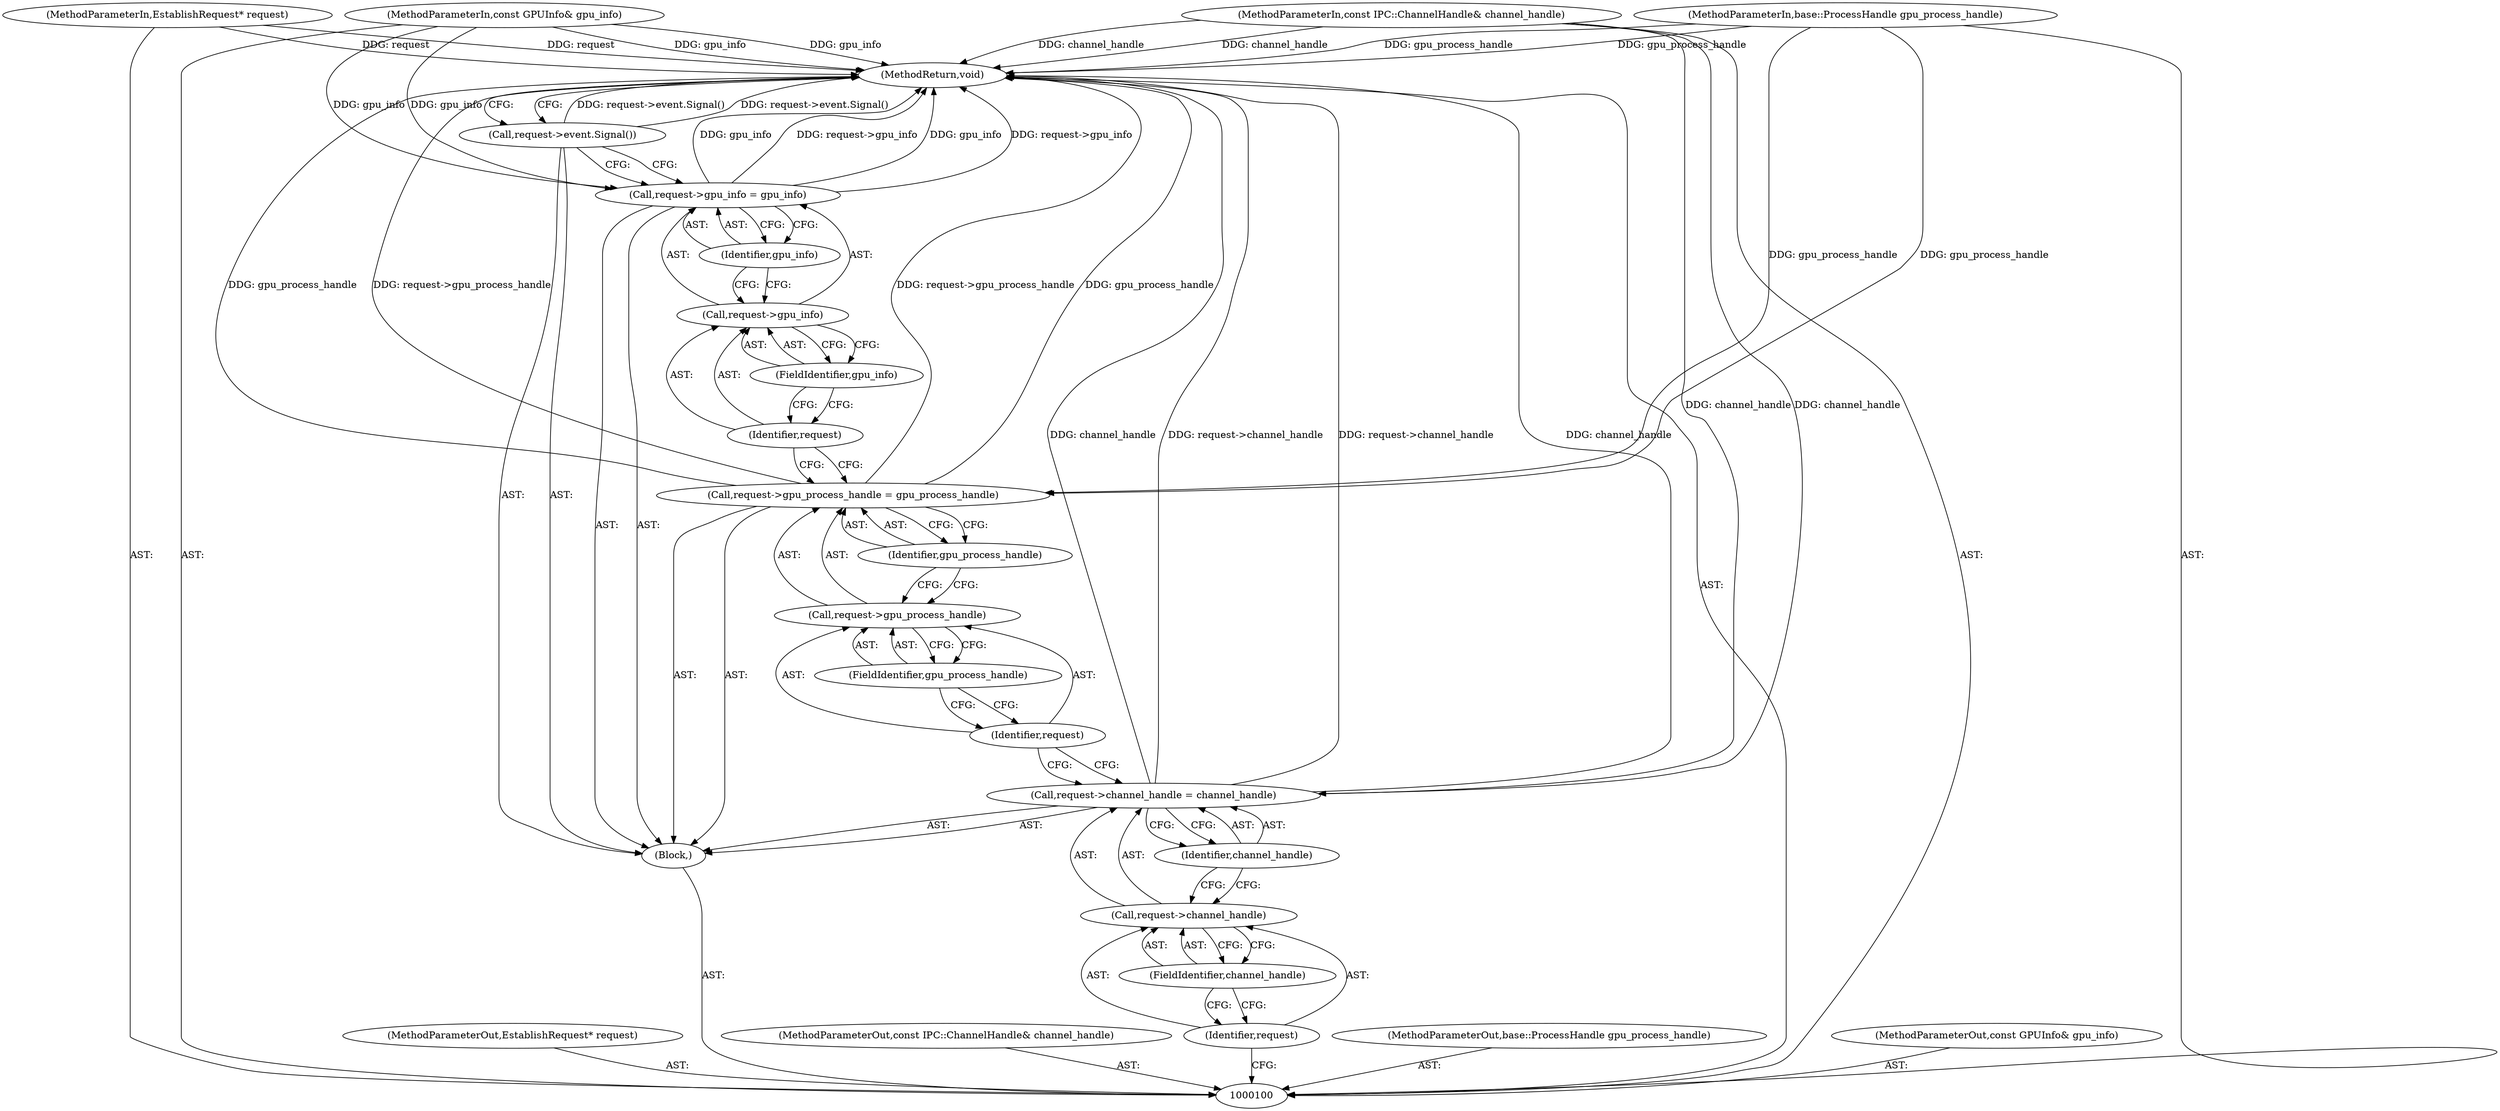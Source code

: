 digraph "1_Chrome_cd0bd79d6ebdb72183e6f0833673464cc10b3600_2" {
"1000122" [label="(MethodReturn,void)"];
"1000101" [label="(MethodParameterIn,EstablishRequest* request)"];
"1000142" [label="(MethodParameterOut,EstablishRequest* request)"];
"1000102" [label="(MethodParameterIn,const IPC::ChannelHandle& channel_handle)"];
"1000143" [label="(MethodParameterOut,const IPC::ChannelHandle& channel_handle)"];
"1000103" [label="(MethodParameterIn,base::ProcessHandle gpu_process_handle)"];
"1000144" [label="(MethodParameterOut,base::ProcessHandle gpu_process_handle)"];
"1000105" [label="(Block,)"];
"1000104" [label="(MethodParameterIn,const GPUInfo& gpu_info)"];
"1000145" [label="(MethodParameterOut,const GPUInfo& gpu_info)"];
"1000109" [label="(FieldIdentifier,channel_handle)"];
"1000110" [label="(Identifier,channel_handle)"];
"1000106" [label="(Call,request->channel_handle = channel_handle)"];
"1000107" [label="(Call,request->channel_handle)"];
"1000108" [label="(Identifier,request)"];
"1000114" [label="(FieldIdentifier,gpu_process_handle)"];
"1000111" [label="(Call,request->gpu_process_handle = gpu_process_handle)"];
"1000112" [label="(Call,request->gpu_process_handle)"];
"1000113" [label="(Identifier,request)"];
"1000115" [label="(Identifier,gpu_process_handle)"];
"1000119" [label="(FieldIdentifier,gpu_info)"];
"1000120" [label="(Identifier,gpu_info)"];
"1000116" [label="(Call,request->gpu_info = gpu_info)"];
"1000117" [label="(Call,request->gpu_info)"];
"1000118" [label="(Identifier,request)"];
"1000121" [label="(Call,request->event.Signal())"];
"1000122" -> "1000100"  [label="AST: "];
"1000122" -> "1000121"  [label="CFG: "];
"1000116" -> "1000122"  [label="DDG: request->gpu_info"];
"1000116" -> "1000122"  [label="DDG: gpu_info"];
"1000106" -> "1000122"  [label="DDG: request->channel_handle"];
"1000106" -> "1000122"  [label="DDG: channel_handle"];
"1000104" -> "1000122"  [label="DDG: gpu_info"];
"1000103" -> "1000122"  [label="DDG: gpu_process_handle"];
"1000111" -> "1000122"  [label="DDG: gpu_process_handle"];
"1000111" -> "1000122"  [label="DDG: request->gpu_process_handle"];
"1000121" -> "1000122"  [label="DDG: request->event.Signal()"];
"1000102" -> "1000122"  [label="DDG: channel_handle"];
"1000101" -> "1000122"  [label="DDG: request"];
"1000101" -> "1000100"  [label="AST: "];
"1000101" -> "1000122"  [label="DDG: request"];
"1000142" -> "1000100"  [label="AST: "];
"1000102" -> "1000100"  [label="AST: "];
"1000102" -> "1000122"  [label="DDG: channel_handle"];
"1000102" -> "1000106"  [label="DDG: channel_handle"];
"1000143" -> "1000100"  [label="AST: "];
"1000103" -> "1000100"  [label="AST: "];
"1000103" -> "1000122"  [label="DDG: gpu_process_handle"];
"1000103" -> "1000111"  [label="DDG: gpu_process_handle"];
"1000144" -> "1000100"  [label="AST: "];
"1000105" -> "1000100"  [label="AST: "];
"1000106" -> "1000105"  [label="AST: "];
"1000111" -> "1000105"  [label="AST: "];
"1000116" -> "1000105"  [label="AST: "];
"1000121" -> "1000105"  [label="AST: "];
"1000104" -> "1000100"  [label="AST: "];
"1000104" -> "1000122"  [label="DDG: gpu_info"];
"1000104" -> "1000116"  [label="DDG: gpu_info"];
"1000145" -> "1000100"  [label="AST: "];
"1000109" -> "1000107"  [label="AST: "];
"1000109" -> "1000108"  [label="CFG: "];
"1000107" -> "1000109"  [label="CFG: "];
"1000110" -> "1000106"  [label="AST: "];
"1000110" -> "1000107"  [label="CFG: "];
"1000106" -> "1000110"  [label="CFG: "];
"1000106" -> "1000105"  [label="AST: "];
"1000106" -> "1000110"  [label="CFG: "];
"1000107" -> "1000106"  [label="AST: "];
"1000110" -> "1000106"  [label="AST: "];
"1000113" -> "1000106"  [label="CFG: "];
"1000106" -> "1000122"  [label="DDG: request->channel_handle"];
"1000106" -> "1000122"  [label="DDG: channel_handle"];
"1000102" -> "1000106"  [label="DDG: channel_handle"];
"1000107" -> "1000106"  [label="AST: "];
"1000107" -> "1000109"  [label="CFG: "];
"1000108" -> "1000107"  [label="AST: "];
"1000109" -> "1000107"  [label="AST: "];
"1000110" -> "1000107"  [label="CFG: "];
"1000108" -> "1000107"  [label="AST: "];
"1000108" -> "1000100"  [label="CFG: "];
"1000109" -> "1000108"  [label="CFG: "];
"1000114" -> "1000112"  [label="AST: "];
"1000114" -> "1000113"  [label="CFG: "];
"1000112" -> "1000114"  [label="CFG: "];
"1000111" -> "1000105"  [label="AST: "];
"1000111" -> "1000115"  [label="CFG: "];
"1000112" -> "1000111"  [label="AST: "];
"1000115" -> "1000111"  [label="AST: "];
"1000118" -> "1000111"  [label="CFG: "];
"1000111" -> "1000122"  [label="DDG: gpu_process_handle"];
"1000111" -> "1000122"  [label="DDG: request->gpu_process_handle"];
"1000103" -> "1000111"  [label="DDG: gpu_process_handle"];
"1000112" -> "1000111"  [label="AST: "];
"1000112" -> "1000114"  [label="CFG: "];
"1000113" -> "1000112"  [label="AST: "];
"1000114" -> "1000112"  [label="AST: "];
"1000115" -> "1000112"  [label="CFG: "];
"1000113" -> "1000112"  [label="AST: "];
"1000113" -> "1000106"  [label="CFG: "];
"1000114" -> "1000113"  [label="CFG: "];
"1000115" -> "1000111"  [label="AST: "];
"1000115" -> "1000112"  [label="CFG: "];
"1000111" -> "1000115"  [label="CFG: "];
"1000119" -> "1000117"  [label="AST: "];
"1000119" -> "1000118"  [label="CFG: "];
"1000117" -> "1000119"  [label="CFG: "];
"1000120" -> "1000116"  [label="AST: "];
"1000120" -> "1000117"  [label="CFG: "];
"1000116" -> "1000120"  [label="CFG: "];
"1000116" -> "1000105"  [label="AST: "];
"1000116" -> "1000120"  [label="CFG: "];
"1000117" -> "1000116"  [label="AST: "];
"1000120" -> "1000116"  [label="AST: "];
"1000121" -> "1000116"  [label="CFG: "];
"1000116" -> "1000122"  [label="DDG: request->gpu_info"];
"1000116" -> "1000122"  [label="DDG: gpu_info"];
"1000104" -> "1000116"  [label="DDG: gpu_info"];
"1000117" -> "1000116"  [label="AST: "];
"1000117" -> "1000119"  [label="CFG: "];
"1000118" -> "1000117"  [label="AST: "];
"1000119" -> "1000117"  [label="AST: "];
"1000120" -> "1000117"  [label="CFG: "];
"1000118" -> "1000117"  [label="AST: "];
"1000118" -> "1000111"  [label="CFG: "];
"1000119" -> "1000118"  [label="CFG: "];
"1000121" -> "1000105"  [label="AST: "];
"1000121" -> "1000116"  [label="CFG: "];
"1000122" -> "1000121"  [label="CFG: "];
"1000121" -> "1000122"  [label="DDG: request->event.Signal()"];
}

